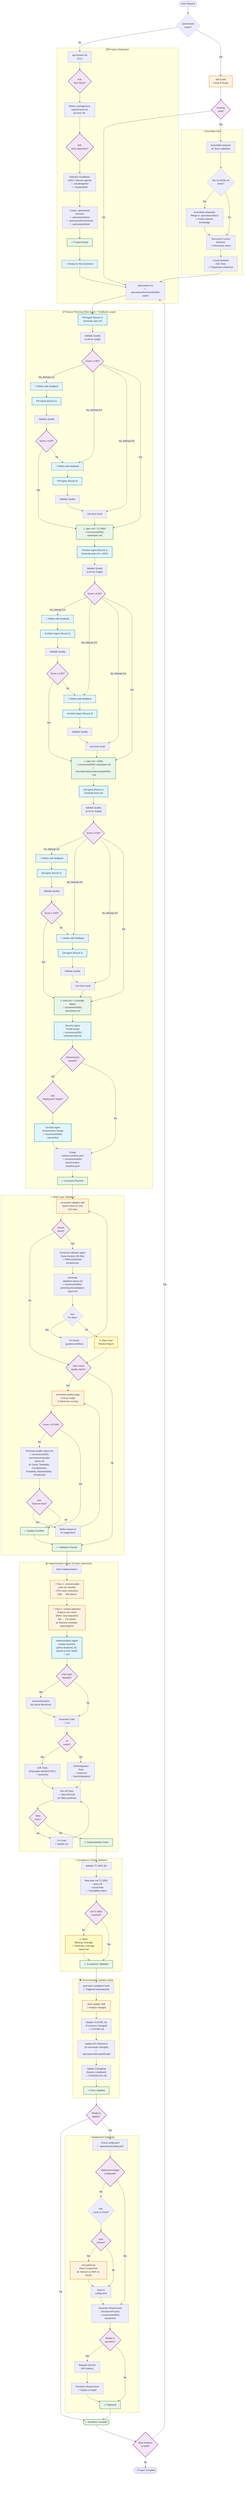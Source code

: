 flowchart TB
    Start([User Request]) --> Detect{".specweave/<br/>exists?"}

    Detect -->|No| NewProject["specweave init<br/>(CLI)"]
    Detect -->|Yes| Router["skill-router<br/>Parse & Route"]

    %% New Project Initialization
    subgraph init ["🆕 Project Initialization"]
        NewProject --> AskTech{"Ask:<br/>Tech Stack?"}
        AskTech --> DetectTech["Detect: package.json,<br/>requirements.txt,<br/>go.mod, etc."]
        DetectTech --> AskDocs{"Ask:<br/>Docs Approach?"}
        AskDocs --> SelectInstall["Selective Installation<br/>(ONLY relevant agents)<br/>📁 .claude/agents/<br/>📁 .claude/skills/"]
        SelectInstall --> CreateStructure["Create .specweave/<br/>structure<br/>📁 .specweave/docs/<br/>📁 .specweave/increments/<br/>📁 .specweave/tests/"]
        CreateStructure --> InitDone["✅ Project Ready"]
        InitDone --> FirstIncrement["🔄 Ready for first increment"]
        FirstIncrement --> Planning
    end

    %% Feature Planning
    Router --> CheckBrownfield{"Existing<br/>code?"}

    CheckBrownfield -->|Yes| Brownfield
    CheckBrownfield -->|No| Planning

    subgraph brownfield ["🔧 Brownfield Path"]
        Brownfield["brownfield-analyzer<br/>📊 Scan codebase"] --> MergeClaude{"Old CLAUDE.md<br/>exists?"}
        MergeClaude -->|Yes| MergeOnboard["brownfield-onboarder<br/>Merge to .specweave/docs/<br/>📁 Extract domain knowledge"]
        MergeClaude -->|No| DocCurrent["Document Current<br/>Behavior<br/>📝 Retroactive specs"]
        MergeOnboard --> DocCurrent
        DocCurrent --> BaselineTests["Create Baseline<br/>E2E Tests<br/>✅ Regression protection"]
        BaselineTests --> Planning
    end

    subgraph planning ["📋 Feature Planning (Multi-Agent + Feedback Loops)"]
        Planning["/specweave inc<br/>📁 .specweave/increments/0001-name/"] --> PMRound1["PM Agent (Round 1)<br/>Generate spec.md"]

        PMRound1 --> PMValidate1["Validate Quality<br/>(LLM-as-Judge)"]
        PMValidate1 --> PMScore1{"Score ≥ 0.80?"}
        PMScore1 -->|No, Attempt 1/3| PMRefine1["🔄 Refine with feedback"]
        PMScore1 -->|No, Attempt 2/3| PMRefine2["🔄 Refine with feedback"]
        PMScore1 -->|No, Attempt 3/3| PMBestResult["Use best result"]
        PMScore1 -->|Yes| PMDone["✅ spec.md + TC-0001<br/>📁 increments/0001-name/spec.md"]

        PMRefine1 --> PMRound2["PM Agent (Round 2)"]
        PMRefine2 --> PMRound3["PM Agent (Round 3)"]
        PMRound2 --> PMValidate2["Validate Quality"]
        PMRound3 --> PMValidate3["Validate Quality"]
        PMValidate2 --> PMScore2{"Score ≥ 0.80?"}
        PMValidate3 --> PMBestResult
        PMScore2 -->|Yes| PMDone
        PMScore2 -->|No| PMRefine2
        PMBestResult --> PMDone

        PMDone --> ArchRound1["Architect Agent (Round 1)<br/>Generate plan.md + ADRs"]

        ArchRound1 --> ArchValidate1["Validate Quality<br/>(LLM-as-Judge)"]
        ArchValidate1 --> ArchScore1{"Score ≥ 0.80?"}
        ArchScore1 -->|No, Attempt 1/3| ArchRefine1["🔄 Refine with feedback"]
        ArchScore1 -->|No, Attempt 2/3| ArchRefine2["🔄 Refine with feedback"]
        ArchScore1 -->|No, Attempt 3/3| ArchBestResult["Use best result"]
        ArchScore1 -->|Yes| ArchDone["✅ plan.md + ADRs<br/>📁 increments/0001-name/plan.md<br/>📁 docs/internal/architecture/adr/0001-*.md"]

        ArchRefine1 --> ArchRound2["Architect Agent (Round 2)"]
        ArchRefine2 --> ArchRound3["Architect Agent (Round 3)"]
        ArchRound2 --> ArchValidate2["Validate Quality"]
        ArchRound3 --> ArchValidate3["Validate Quality"]
        ArchValidate2 --> ArchScore2{"Score ≥ 0.80?"}
        ArchValidate3 --> ArchBestResult
        ArchScore2 -->|Yes| ArchDone
        ArchScore2 -->|No| ArchRefine2
        ArchBestResult --> ArchDone

        ArchDone --> QARound1["QA Agent (Round 1)<br/>Generate tests.md"]

        QARound1 --> QAValidate1["Validate Quality<br/>(LLM-as-Judge)"]
        QAValidate1 --> QAScore1{"Score ≥ 0.80?"}
        QAScore1 -->|No, Attempt 1/3| QARefine1["🔄 Refine with feedback"]
        QAScore1 -->|No, Attempt 2/3| QARefine2["🔄 Refine with feedback"]
        QAScore1 -->|No, Attempt 3/3| QABestResult["Use best result"]
        QAScore1 -->|Yes| QADone["✅ tests.md + Coverage Matrix<br/>📁 increments/0001-name/tests.md"]

        QARefine1 --> QARound2["QA Agent (Round 2)"]
        QARefine2 --> QARound3["QA Agent (Round 3)"]
        QARound2 --> QAValidate2["Validate Quality"]
        QARound3 --> QAValidate3["Validate Quality"]
        QAValidate2 --> QAScore2{"Score ≥ 0.80?"}
        QAValidate3 --> QABestResult
        QAScore2 -->|Yes| QADone
        QAScore2 -->|No| QARefine2
        QABestResult --> QADone

        QADone --> SecAgent["Security Agent<br/>Threat Model<br/>📁 increments/0001-name/security.md"]

        SecAgent --> CheckInfra{"Infrastructure<br/>needed?"}
        CheckInfra -->|Yes| AskDeploy{"Ask:<br/>Deployment Target?"}
        CheckInfra -->|No| ContextManifest
        AskDeploy --> DevOpsAgent["DevOps Agent<br/>Infrastructure Design<br/>📁 increments/0001-name/infra/"]
        DevOpsAgent --> ContextManifest["Create<br/>context-manifest.yaml<br/>📁 increments/0001-name/context-manifest.yaml"]
        ContextManifest --> PlanDone["✅ Increment Planned"]
    end

    %% Validation (Rule-based + Optional Quality Judge)
    PlanDone --> Validation

    subgraph validation ["✅ Multi-Layer Validation"]
        Validation["increment-validator skill<br/>Quick Check (5-10s)<br/>120 rules"] --> ValidCheck{"Issues<br/>found?"}
        ValidCheck -->|No| AskQuality{"User wants<br/>quality check?"}
        ValidCheck -->|Yes| DeepValidation["increment-validator agent<br/>Deep Analysis (30-60s)<br/>📁 PM/Arch/QA/Sec perspectives"]

        DeepValidation --> GenReport["Generate<br/>validation-report.md<br/>📁 increments/0001-name/reports/validation-report.md"]
        GenReport --> AskFix{"Ask:<br/>Fix Now?"}
        AskFix -->|Yes| FixIssues["Fix Issues<br/>(guided workflow)"]
        AskFix -->|No| WarnUser["⚠️ Warn User:<br/>Review Report"]
        FixIssues --> Validation
        WarnUser --> AskQuality

        AskQuality -->|Yes| QualityJudge["increment-quality-judge<br/>LLM-as-Judge<br/>6-dimension scoring"]
        AskQuality -->|No| ValidPass

        QualityJudge --> QualityScore{"Score ≥ 87/100?"}
        QualityScore -->|No| QualityReport["Generate quality-report.md<br/>📁 increments/0001-name/reports/quality-report.md<br/>📊 Clarity, Testability, Completeness,<br/>Feasibility, Maintainability, Architecture"]
        QualityScore -->|Yes| QualityPass["✅ Quality Excellent"]
        QualityReport --> AskImprove{"Ask:<br/>Improve Now?"}
        AskImprove -->|Yes| ImproveSpec["Refine based on<br/>AI suggestions"]
        AskImprove -->|No| QualityPass
        ImproveSpec --> QualityJudge
        QualityPass --> ValidPass["✅ Validation Passed"]
    end

    %% Implementation (2-Pass Context Optimization)
    ValidPass --> Implementation

    subgraph implementation ["💻 Implementation Phase (Context-Optimized)"]
        Implementation["Start Implementation"] --> LoadContext["🔹 Pass 1: context-loader<br/>Load via manifest<br/>(70% token reduction)<br/>150k → 45k tokens"]

        LoadContext --> OptimizeContext["🔹 Pass 2: context-optimizer<br/>Analyze user intent<br/>(80%+ total reduction)<br/>45k → 27k tokens<br/>📊 Remove unrelated specs/agents"]

        OptimizeContext --> ImplAgent["Implementation Agent<br/>(nodejs-backend,<br/>python-backend, etc.<br/>based on tech stack)<br/>📁 src/"]

        ImplAgent --> UserQ{"User Input<br/>Needed?"}
        UserQ -->|Yes| AskUser["AskUserQuestion<br/>(at critical decisions)"]
        UserQ -->|No| CodeGen
        AskUser --> CodeGen["Generate Code<br/>📁 src/"]

        CodeGen --> UICheck{"UI<br/>exists?"}
        UICheck -->|Yes| E2ETests["E2E Tests<br/>(Playwright MANDATORY)<br/>📁 tests/e2e/"]
        UICheck -->|No| UnitTests["Unit/Integration<br/>Tests<br/>📁 tests/unit/<br/>📁 tests/integration/"]

        E2ETests --> TestAll
        UnitTests --> TestAll["Run All Tests<br/>✅ Must tell truth<br/>(no false positives)"]

        TestAll --> TestPass{"Tests<br/>Pass?"}
        TestPass -->|No| FixCode["Fix Code<br/>📝 Update src/"]
        TestPass -->|Yes| ImplDone["✅ Implementation Done"]
        FixCode --> TestAll
    end

    %% Acceptance Criteria Validation
    ImplDone --> AcceptanceVal

    subgraph acceptance ["🎯 Acceptance Criteria Validation"]
        AcceptanceVal["Validate TC-0001 IDs"] --> MapTests["Map spec.md TC-0001<br/>→ tests.md<br/>→ actual tests<br/>📁 Traceability matrix"]
        MapTests --> CheckCoverage{"All TC-0001<br/>covered?"}
        CheckCoverage -->|No| WarnMissing["⚠️ Warn:<br/>Missing Coverage<br/>📁 Generate coverage-report.md"]
        CheckCoverage -->|Yes| AccDone["✅ Acceptance Validated"]
        WarnMissing --> AccDone
    end

    %% Documentation Updates (Auto via Hook)
    AccDone --> Docs

    subgraph docs ["📚 Documentation Updates (Auto)"]
        Docs["post-task-completion hook<br/>🔔 Triggered automatically"] --> DocsUpdater["docs-updater skill<br/>📝 Analyze changes"]
        DocsUpdater --> UpdateClaude["Update CLAUDE.md<br/>(if structure changed)<br/>📁 CLAUDE.md"]
        UpdateClaude --> UpdateAPI["Update API Reference<br/>(if commands changed)<br/>📁 .specweave/docs/public/api/"]
        UpdateAPI --> UpdateChangelog["Update Changelog<br/>(feature completed)<br/>📁 CHANGELOG.md"]
        UpdateChangelog --> DocsDone["✅ Docs Updated"]
    end

    %% Deployment (Optional)
    DocsDone --> DeployCheck{"Ready to<br/>deploy?"}

    DeployCheck -->|No| Done
    DeployCheck -->|Yes| Deploy

    subgraph deploy ["🚀 Deployment (Optional)"]
        Deploy["Check config.yaml<br/>📁 .specweave/config.yaml"] --> ConfigExists{"deployment.target<br/>configured?"}
        ConfigExists -->|No| AskDeployTarget{"Ask:<br/>Local or Cloud?"}
        ConfigExists -->|Yes| GenInfra
        AskDeployTarget --> CostOpt{"User<br/>Unsure?"}
        CostOpt -->|Yes| CostOptSkill["cost-optimizer<br/>Show Comparison<br/>📊 Hetzner vs AWS vs Vercel"]
        CostOpt -->|No| SaveConfig
        CostOptSkill --> SaveConfig["Save to<br/>config.yaml"]
        SaveConfig --> GenInfra["Generate Infrastructure<br/>(Terraform/Pulumi)<br/>📁 increments/0001-name/infra/"]
        GenInfra --> AskSecrets{"Ready to<br/>provision?"}
        AskSecrets -->|Yes| Secrets["Request Secrets<br/>(API tokens)"]
        AskSecrets -->|No| DeployDone
        Secrets --> Provision["Provision Infrastructure<br/>🚀 Deploy to target"]
        Provision --> DeployDone["✅ Deployed"]
    end

    DeployDone --> Done
    Done([✅ Workflow Complete])
    Done --> NextIncrement{"More features<br/>to build?"}
    NextIncrement -->|Yes| Planning
    NextIncrement -->|No| End([🎉 Project Complete])

    %% Styling
    classDef agentStyle fill:#e1f5ff,stroke:#0288d1,stroke-width:2px
    classDef skillStyle fill:#fff3e0,stroke:#f57c00,stroke-width:2px
    classDef decisionStyle fill:#f3e5f5,stroke:#7b1fa2,stroke-width:2px
    classDef successStyle fill:#e8f5e9,stroke:#388e3c,stroke-width:2px
    classDef warnStyle fill:#fff9c4,stroke:#f57f17,stroke-width:2px
    classDef loopStyle fill:#e3f2fd,stroke:#1976d2,stroke-width:3px,stroke-dasharray: 5 5

    class PMRound1,PMRound2,PMRound3,ArchRound1,ArchRound2,ArchRound3,QARound1,QARound2,QARound3,SecAgent,DevOpsAgent,ImplAgent agentStyle
    class Router,Validation,LoadContext,OptimizeContext,DocsUpdater,CostOptSkill,QualityJudge skillStyle
    class AskTech,AskDocs,CheckBrownfield,CheckInfra,AskDeploy,ValidCheck,AskQuality,QualityScore,AskImprove,UserQ,UICheck,TestPass,CheckCoverage,DeployCheck,ConfigExists,CostOpt,AskSecrets,NextIncrement,PMScore1,PMScore2,ArchScore1,ArchScore2,QAScore1,QAScore2 decisionStyle
    class ValidPass,PlanDone,ImplDone,AccDone,DocsDone,DeployDone,Done,InitDone,PMDone,ArchDone,QADone,QualityPass successStyle
    class WarnUser,WarnMissing warnStyle
    class PMRefine1,PMRefine2,ArchRefine1,ArchRefine2,QARefine1,QARefine2,FirstIncrement loopStyle